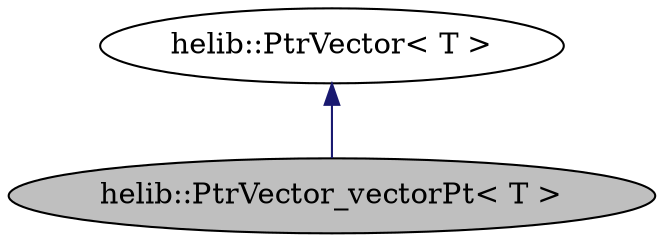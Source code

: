 digraph "helib::PtrVector_vectorPt&lt; T &gt;"
{
  N2 [label="helib::PtrVector_vectorPt\< T \>",color="black", fillcolor="grey75", style="filled", fontcolor="black"];
  N3 -> N2 [dir="back",color="midnightblue",style="solid"];
  N3 [label="helib::PtrVector\< T \>",color="black", fillcolor="white", style="filled",tooltip="Abstract class for an array of objects. "];
}
digraph "helib::PtrVector_vectorPt&lt; T &gt;"
{
  N0 [label="helib::PtrVector_vectorPt\< T \>",color="black", fillcolor="grey75", style="filled", fontcolor="black"];
  N1 -> N0 [dir="back",color="midnightblue",style="solid"];
  N1 [label="helib::PtrVector\< T \>",color="black", fillcolor="white", style="filled",tooltip="Abstract class for an array of objects. "];
}

